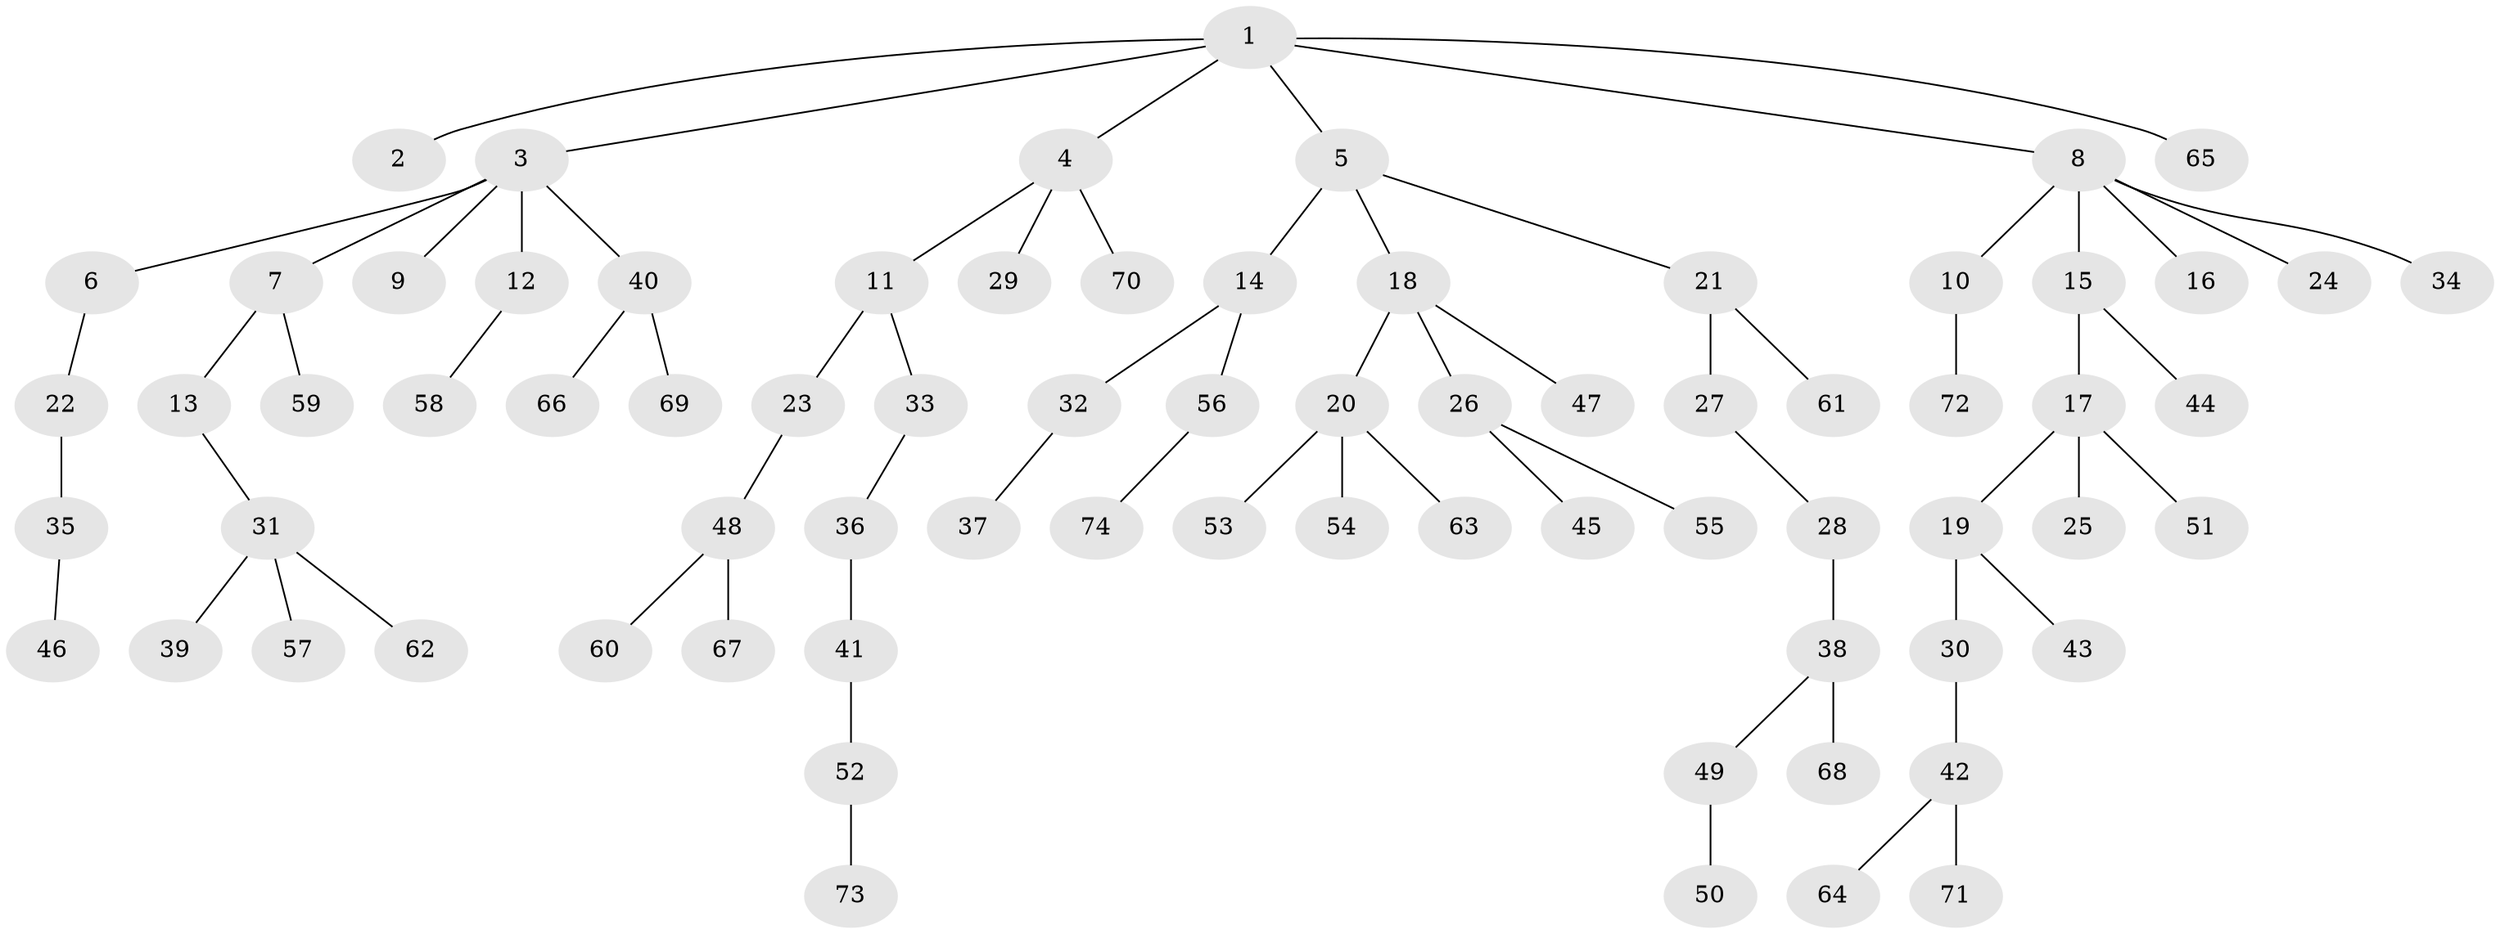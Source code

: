 // Generated by graph-tools (version 1.1) at 2025/53/03/09/25 04:53:49]
// undirected, 74 vertices, 73 edges
graph export_dot {
graph [start="1"]
  node [color=gray90,style=filled];
  1;
  2;
  3;
  4;
  5;
  6;
  7;
  8;
  9;
  10;
  11;
  12;
  13;
  14;
  15;
  16;
  17;
  18;
  19;
  20;
  21;
  22;
  23;
  24;
  25;
  26;
  27;
  28;
  29;
  30;
  31;
  32;
  33;
  34;
  35;
  36;
  37;
  38;
  39;
  40;
  41;
  42;
  43;
  44;
  45;
  46;
  47;
  48;
  49;
  50;
  51;
  52;
  53;
  54;
  55;
  56;
  57;
  58;
  59;
  60;
  61;
  62;
  63;
  64;
  65;
  66;
  67;
  68;
  69;
  70;
  71;
  72;
  73;
  74;
  1 -- 2;
  1 -- 3;
  1 -- 4;
  1 -- 5;
  1 -- 8;
  1 -- 65;
  3 -- 6;
  3 -- 7;
  3 -- 9;
  3 -- 12;
  3 -- 40;
  4 -- 11;
  4 -- 29;
  4 -- 70;
  5 -- 14;
  5 -- 18;
  5 -- 21;
  6 -- 22;
  7 -- 13;
  7 -- 59;
  8 -- 10;
  8 -- 15;
  8 -- 16;
  8 -- 24;
  8 -- 34;
  10 -- 72;
  11 -- 23;
  11 -- 33;
  12 -- 58;
  13 -- 31;
  14 -- 32;
  14 -- 56;
  15 -- 17;
  15 -- 44;
  17 -- 19;
  17 -- 25;
  17 -- 51;
  18 -- 20;
  18 -- 26;
  18 -- 47;
  19 -- 30;
  19 -- 43;
  20 -- 53;
  20 -- 54;
  20 -- 63;
  21 -- 27;
  21 -- 61;
  22 -- 35;
  23 -- 48;
  26 -- 45;
  26 -- 55;
  27 -- 28;
  28 -- 38;
  30 -- 42;
  31 -- 39;
  31 -- 57;
  31 -- 62;
  32 -- 37;
  33 -- 36;
  35 -- 46;
  36 -- 41;
  38 -- 49;
  38 -- 68;
  40 -- 66;
  40 -- 69;
  41 -- 52;
  42 -- 64;
  42 -- 71;
  48 -- 60;
  48 -- 67;
  49 -- 50;
  52 -- 73;
  56 -- 74;
}
